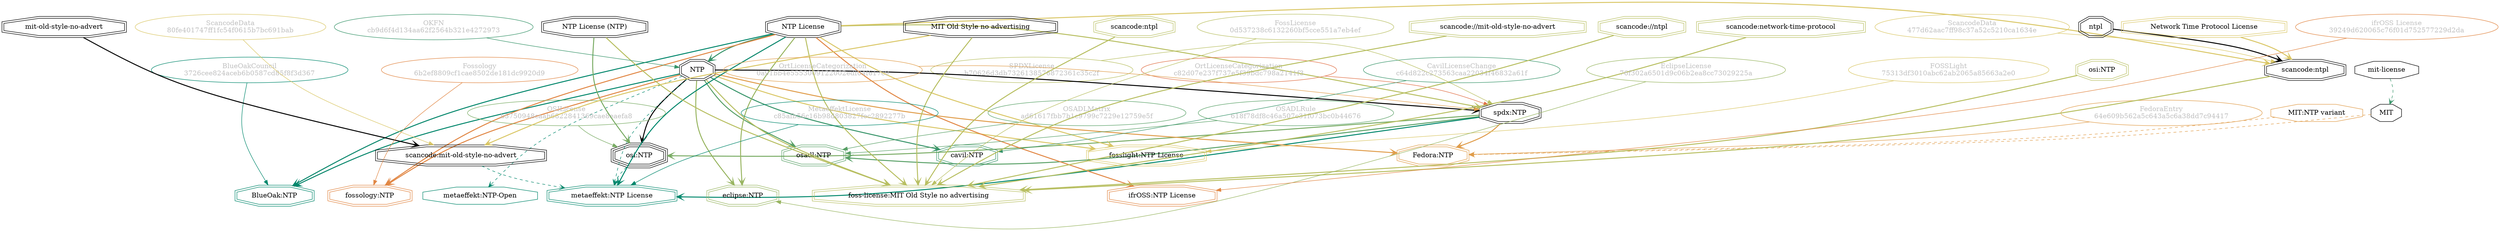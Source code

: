 strict digraph {
    node [shape=box];
    graph [splines=curved];
    2816 [label=MIT,shape=octagon];
    3144 [label="SPDXLicense\nb70626d3db7326138576872361c35c2f"
         ,fontcolor=gray
         ,color="#b8bf62"
         ,fillcolor="beige;1"
         ,shape=ellipse];
    3145 [label="spdx:NTP"
         ,shape=doubleoctagon];
    3146 [label=NTP
         ,shape=doubleoctagon];
    3147 [label="NTP License"
         ,shape=doubleoctagon];
    5200 [label="OSILicense\nb5750948caab6822841369cae8eaefa8"
         ,fontcolor=gray
         ,color="#78ab63"
         ,fillcolor="beige;1"
         ,shape=ellipse];
    5201 [label="osi:NTP"
         ,shape=tripleoctagon];
    5202 [label="NTP License (NTP)"
         ,shape=doubleoctagon];
    8204 [label="FedoraEntry\n64e609b562a5c643a5c6a38dd7c94417"
         ,fontcolor=gray
         ,color="#e09d4b"
         ,fillcolor="beige;1"
         ,shape=ellipse];
    8205 [label="Fedora:NTP"
         ,color="#e09d4b"
         ,shape=doubleoctagon];
    8206 [label="MIT:NTP variant"
         ,color="#e09d4b"
         ,shape=octagon];
    8920 [label="BlueOakCouncil\n3726cee824aceb6b0587cd85f8f3d367"
         ,fontcolor=gray
         ,color="#00876c"
         ,fillcolor="beige;1"
         ,shape=ellipse];
    8921 [label="BlueOak:NTP"
         ,color="#00876c"
         ,shape=doubleoctagon];
    9679 [label="OSADLRule\n618f78df8c46a507c31f073bc0b44676"
         ,fontcolor=gray
         ,color="#58a066"
         ,fillcolor="beige;1"
         ,shape=ellipse];
    9680 [label="osadl:NTP"
         ,color="#58a066"
         ,shape=doubleoctagon];
    9942 [label="OSADLMatrix\nad61617fbb7b1c9799c7229e12759e5f"
         ,fontcolor=gray
         ,color="#58a066"
         ,fillcolor="beige;1"
         ,shape=ellipse];
    19315 [label="ScancodeData\n80fe401747ff1fc54f0615b7bc691bab"
          ,fontcolor=gray
          ,color="#dac767"
          ,fillcolor="beige;1"
          ,shape=ellipse];
    19316 [label="scancode:mit-old-style-no-advert"
          ,shape=doubleoctagon];
    19317 [label="mit-old-style-no-advert"
          ,shape=doubleoctagon];
    19318 [label="MIT Old Style no advertising"
          ,shape=doubleoctagon];
    20815 [label="ScancodeData\n477d62aac7ff98c37a52c5210ca1634e"
          ,fontcolor=gray
          ,color="#dac767"
          ,fillcolor="beige;1"
          ,shape=ellipse];
    20816 [label="scancode:ntpl"
          ,shape=doubleoctagon];
    20817 [label=ntpl
          ,shape=doubleoctagon];
    20818 [label="Network Time Protocol License"
          ,color="#dac767"
          ,shape=doubleoctagon];
    26911 [label="Fossology\n6b2ef8809cf1cae8502de181dc9920d9"
          ,fontcolor=gray
          ,color="#e18745"
          ,fillcolor="beige;1"
          ,shape=ellipse];
    26912 [label="fossology:NTP"
          ,color="#e18745"
          ,shape=doubleoctagon];
    28327 [label="mit-license"
          ,shape=octagon];
    28346 [label="OKFN\ncb9d6f4d134aa62f2564b321e4272973"
          ,fontcolor=gray
          ,color="#379469"
          ,fillcolor="beige;1"
          ,shape=ellipse];
    35105 [label="OrtLicenseCategorization\nc82d07e237f737e5f39bdc798a2141f3"
          ,fontcolor=gray
          ,color="#e06f45"
          ,fillcolor="beige;1"
          ,shape=ellipse];
    36221 [label="OrtLicenseCategorization\n0a91bb4e5553009122002edf04f617c9"
          ,fontcolor=gray
          ,color="#e09d4b"
          ,fillcolor="beige;1"
          ,shape=ellipse];
    37281 [label="CavilLicenseChange\nc64d822c273563caa22034f46832a61f"
          ,fontcolor=gray
          ,color="#379469"
          ,fillcolor="beige;1"
          ,shape=ellipse];
    37282 [label="cavil:NTP"
          ,color="#379469"
          ,shape=doubleoctagon];
    45770 [label="metaeffekt:NTP-Open"
          ,color="#00876c"
          ,shape=octagon];
    45774 [label="MetaeffektLicense\nc85afb56c16b98d803827fec2892277b"
          ,fontcolor=gray
          ,color="#00876c"
          ,fillcolor="beige;1"
          ,shape=ellipse];
    45775 [label="metaeffekt:NTP License"
          ,color="#00876c"
          ,shape=doubleoctagon];
    50740 [label="FossLicense\n0d537238c6132260bf5cce551a7eb4ef"
          ,fontcolor=gray
          ,color="#b8bf62"
          ,fillcolor="beige;1"
          ,shape=ellipse];
    50741 [label="foss-license:MIT Old Style no advertising"
          ,color="#b8bf62"
          ,shape=doubleoctagon];
    50742 [label="scancode://mit-old-style-no-advert"
          ,color="#b8bf62"
          ,shape=doubleoctagon];
    50743 [label="scancode://ntpl"
          ,color="#b8bf62"
          ,shape=doubleoctagon];
    50744 [label="scancode:network-time-protocol"
          ,color="#b8bf62"
          ,shape=doubleoctagon];
    50745 [label="scancode:ntpl"
          ,color="#b8bf62"
          ,shape=doubleoctagon];
    50746 [label="osi:NTP"
          ,color="#b8bf62"
          ,shape=doubleoctagon];
    51014 [label="FOSSLight\n75313df3010abc62ab2065a85663a2e0"
          ,fontcolor=gray
          ,color="#dac767"
          ,fillcolor="beige;1"
          ,shape=ellipse];
    51015 [label="fosslight:NTP License"
          ,color="#dac767"
          ,shape=doubleoctagon];
    54304 [label="EclipseLicense\n76f302a6501d9c06b2ea8cc73029225a"
          ,fontcolor=gray
          ,color="#98b561"
          ,fillcolor="beige;1"
          ,shape=ellipse];
    54305 [label="eclipse:NTP"
          ,color="#98b561"
          ,shape=doubleoctagon];
    54561 [label="ifrOSS License\n39249d620065c76f01d752577229d2da"
          ,fontcolor=gray
          ,color="#e18745"
          ,fillcolor="beige;1"
          ,shape=ellipse];
    54562 [label="ifrOSS:NTP License"
          ,color="#e18745"
          ,shape=doubleoctagon];
    2816 -> 8205 [style=dashed
                 ,arrowhead=vee
                 ,weight=0.5
                 ,color="#e09d4b"];
    3144 -> 3145 [weight=0.5
                 ,color="#b8bf62"];
    3145 -> 5201 [style=bold
                 ,arrowhead=vee
                 ,weight=0.7
                 ,color="#78ab63"];
    3145 -> 8205 [style=bold
                 ,arrowhead=vee
                 ,weight=0.7
                 ,color="#e09d4b"];
    3145 -> 9680 [style=bold
                 ,arrowhead=vee
                 ,weight=0.7
                 ,color="#58a066"];
    3145 -> 45775 [style=bold
                  ,arrowhead=vee
                  ,weight=0.7
                  ,color="#00876c"];
    3146 -> 3145 [style=bold
                 ,arrowhead=vee
                 ,weight=0.7];
    3146 -> 5201 [style=bold
                 ,arrowhead=vee
                 ,weight=0.7];
    3146 -> 8205 [style=bold
                 ,arrowhead=vee
                 ,weight=0.7
                 ,color="#e09d4b"];
    3146 -> 8921 [style=bold
                 ,arrowhead=vee
                 ,weight=0.7
                 ,color="#00876c"];
    3146 -> 9680 [style=bold
                 ,arrowhead=vee
                 ,weight=0.7
                 ,color="#58a066"];
    3146 -> 26912 [style=bold
                  ,arrowhead=vee
                  ,weight=0.7
                  ,color="#e18745"];
    3146 -> 37282 [style=bold
                  ,arrowhead=vee
                  ,weight=0.7
                  ,color="#379469"];
    3146 -> 37282 [style=bold
                  ,arrowhead=vee
                  ,weight=0.7
                  ,color="#379469"];
    3146 -> 45770 [style=dashed
                  ,arrowhead=vee
                  ,weight=0.5
                  ,color="#00876c"];
    3146 -> 45775 [style=dashed
                  ,arrowhead=vee
                  ,weight=0.5
                  ,color="#00876c"];
    3146 -> 50741 [style=bold
                  ,arrowhead=vee
                  ,weight=0.7
                  ,color="#b8bf62"];
    3146 -> 51015 [style=bold
                  ,arrowhead=vee
                  ,weight=0.7
                  ,color="#dac767"];
    3146 -> 54305 [style=bold
                  ,arrowhead=vee
                  ,weight=0.7
                  ,color="#98b561"];
    3147 -> 3145 [style=bold
                 ,arrowhead=vee
                 ,weight=0.7
                 ,color="#b8bf62"];
    3147 -> 3146 [style=bold
                 ,arrowhead=vee
                 ,weight=0.7
                 ,color="#379469"];
    3147 -> 8921 [style=bold
                 ,arrowhead=vee
                 ,weight=0.7
                 ,color="#00876c"];
    3147 -> 20816 [style=bold
                  ,arrowhead=vee
                  ,weight=0.7
                  ,color="#dac767"];
    3147 -> 26912 [style=bold
                  ,arrowhead=vee
                  ,weight=0.7
                  ,color="#e18745"];
    3147 -> 45775 [style=bold
                  ,arrowhead=vee
                  ,weight=0.7
                  ,color="#00876c"];
    3147 -> 45775 [style=bold
                  ,arrowhead=vee
                  ,weight=0.7
                  ,color="#00876c"];
    3147 -> 50741 [style=bold
                  ,arrowhead=vee
                  ,weight=0.7
                  ,color="#b8bf62"];
    3147 -> 51015 [style=bold
                  ,arrowhead=vee
                  ,weight=0.7
                  ,color="#dac767"];
    3147 -> 54305 [style=bold
                  ,arrowhead=vee
                  ,weight=0.7
                  ,color="#98b561"];
    3147 -> 54562 [style=bold
                  ,arrowhead=vee
                  ,weight=0.7
                  ,color="#e18745"];
    3147 -> 54562 [style=bold
                  ,arrowhead=vee
                  ,weight=0.7
                  ,color="#e18745"];
    5200 -> 5201 [weight=0.5
                 ,color="#78ab63"];
    5201 -> 45775 [style=dashed
                  ,arrowhead=vee
                  ,weight=0.5
                  ,color="#00876c"];
    5202 -> 5201 [style=bold
                 ,arrowhead=vee
                 ,weight=0.7
                 ,color="#78ab63"];
    5202 -> 50741 [style=bold
                  ,arrowhead=vee
                  ,weight=0.7
                  ,color="#b8bf62"];
    8204 -> 8205 [weight=0.5
                 ,color="#e09d4b"];
    8206 -> 8205 [style=dashed
                 ,arrowhead=vee
                 ,weight=0.5
                 ,color="#e09d4b"];
    8920 -> 8921 [weight=0.5
                 ,color="#00876c"];
    9679 -> 9680 [weight=0.5
                 ,color="#58a066"];
    9942 -> 9680 [weight=0.5
                 ,color="#58a066"];
    19315 -> 19316 [weight=0.5
                   ,color="#dac767"];
    19316 -> 45775 [style=dashed
                   ,arrowhead=vee
                   ,weight=0.5
                   ,color="#00876c"];
    19317 -> 19316 [style=bold
                   ,arrowhead=vee
                   ,weight=0.7];
    19318 -> 19316 [style=bold
                   ,arrowhead=vee
                   ,weight=0.7
                   ,color="#dac767"];
    19318 -> 50741 [style=bold
                   ,arrowhead=vee
                   ,weight=0.7
                   ,color="#b8bf62"];
    20815 -> 20816 [weight=0.5
                   ,color="#dac767"];
    20816 -> 50741 [style=bold
                   ,arrowhead=vee
                   ,weight=0.7
                   ,color="#b8bf62"];
    20817 -> 20816 [style=bold
                   ,arrowhead=vee
                   ,weight=0.7];
    20818 -> 20816 [style=bold
                   ,arrowhead=vee
                   ,weight=0.7
                   ,color="#dac767"];
    26911 -> 26912 [weight=0.5
                   ,color="#e18745"];
    28327 -> 2816 [style=dashed
                  ,arrowhead=vee
                  ,weight=0.5
                  ,color="#379469"];
    28346 -> 3146 [weight=0.5
                  ,color="#379469"];
    35105 -> 3145 [weight=0.5
                  ,color="#e06f45"];
    36221 -> 3145 [weight=0.5
                  ,color="#e09d4b"];
    37281 -> 37282 [weight=0.5
                   ,color="#379469"];
    45774 -> 45775 [weight=0.5
                   ,color="#00876c"];
    50740 -> 50741 [weight=0.5
                   ,color="#b8bf62"];
    50742 -> 50741 [style=bold
                   ,arrowhead=vee
                   ,weight=0.7
                   ,color="#b8bf62"];
    50743 -> 50741 [style=bold
                   ,arrowhead=vee
                   ,weight=0.7
                   ,color="#b8bf62"];
    50744 -> 50741 [style=bold
                   ,arrowhead=vee
                   ,weight=0.7
                   ,color="#b8bf62"];
    50745 -> 50741 [style=bold
                   ,arrowhead=vee
                   ,weight=0.7
                   ,color="#b8bf62"];
    50746 -> 50741 [style=bold
                   ,arrowhead=vee
                   ,weight=0.7
                   ,color="#b8bf62"];
    51014 -> 51015 [weight=0.5
                   ,color="#dac767"];
    54304 -> 54305 [weight=0.5
                   ,color="#98b561"];
    54561 -> 54562 [weight=0.5
                   ,color="#e18745"];
}
